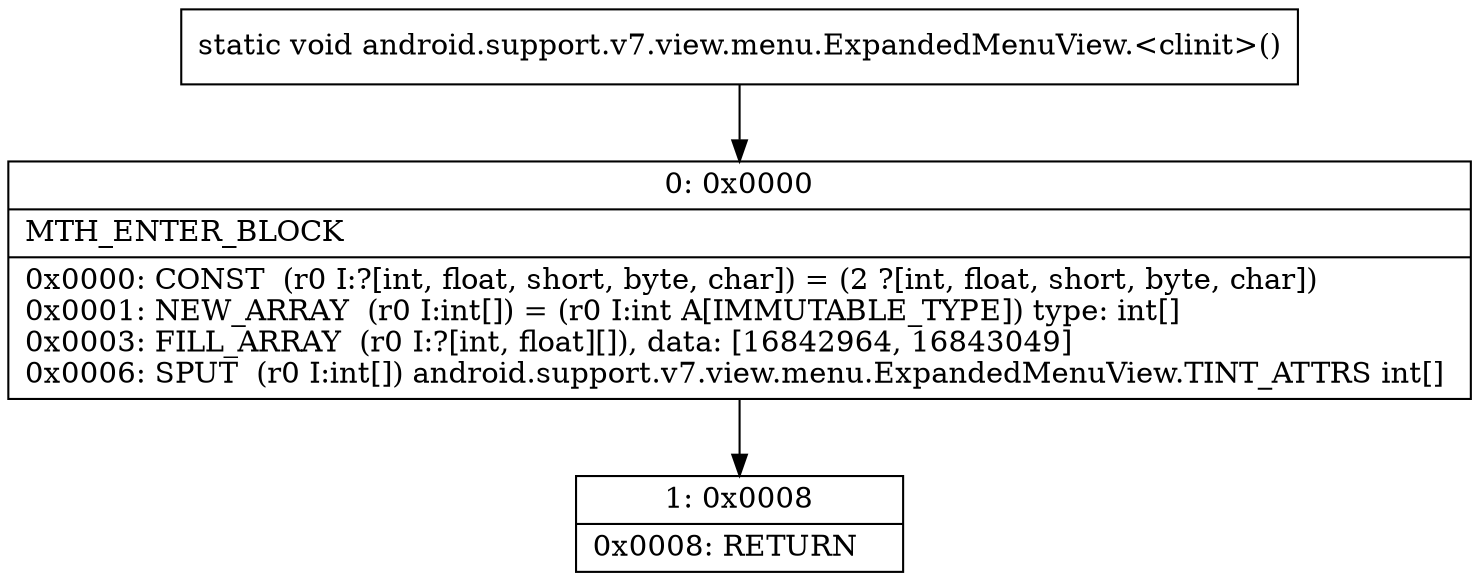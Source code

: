 digraph "CFG forandroid.support.v7.view.menu.ExpandedMenuView.\<clinit\>()V" {
Node_0 [shape=record,label="{0\:\ 0x0000|MTH_ENTER_BLOCK\l|0x0000: CONST  (r0 I:?[int, float, short, byte, char]) = (2 ?[int, float, short, byte, char]) \l0x0001: NEW_ARRAY  (r0 I:int[]) = (r0 I:int A[IMMUTABLE_TYPE]) type: int[] \l0x0003: FILL_ARRAY  (r0 I:?[int, float][]), data: [16842964, 16843049] \l0x0006: SPUT  (r0 I:int[]) android.support.v7.view.menu.ExpandedMenuView.TINT_ATTRS int[] \l}"];
Node_1 [shape=record,label="{1\:\ 0x0008|0x0008: RETURN   \l}"];
MethodNode[shape=record,label="{static void android.support.v7.view.menu.ExpandedMenuView.\<clinit\>() }"];
MethodNode -> Node_0;
Node_0 -> Node_1;
}

